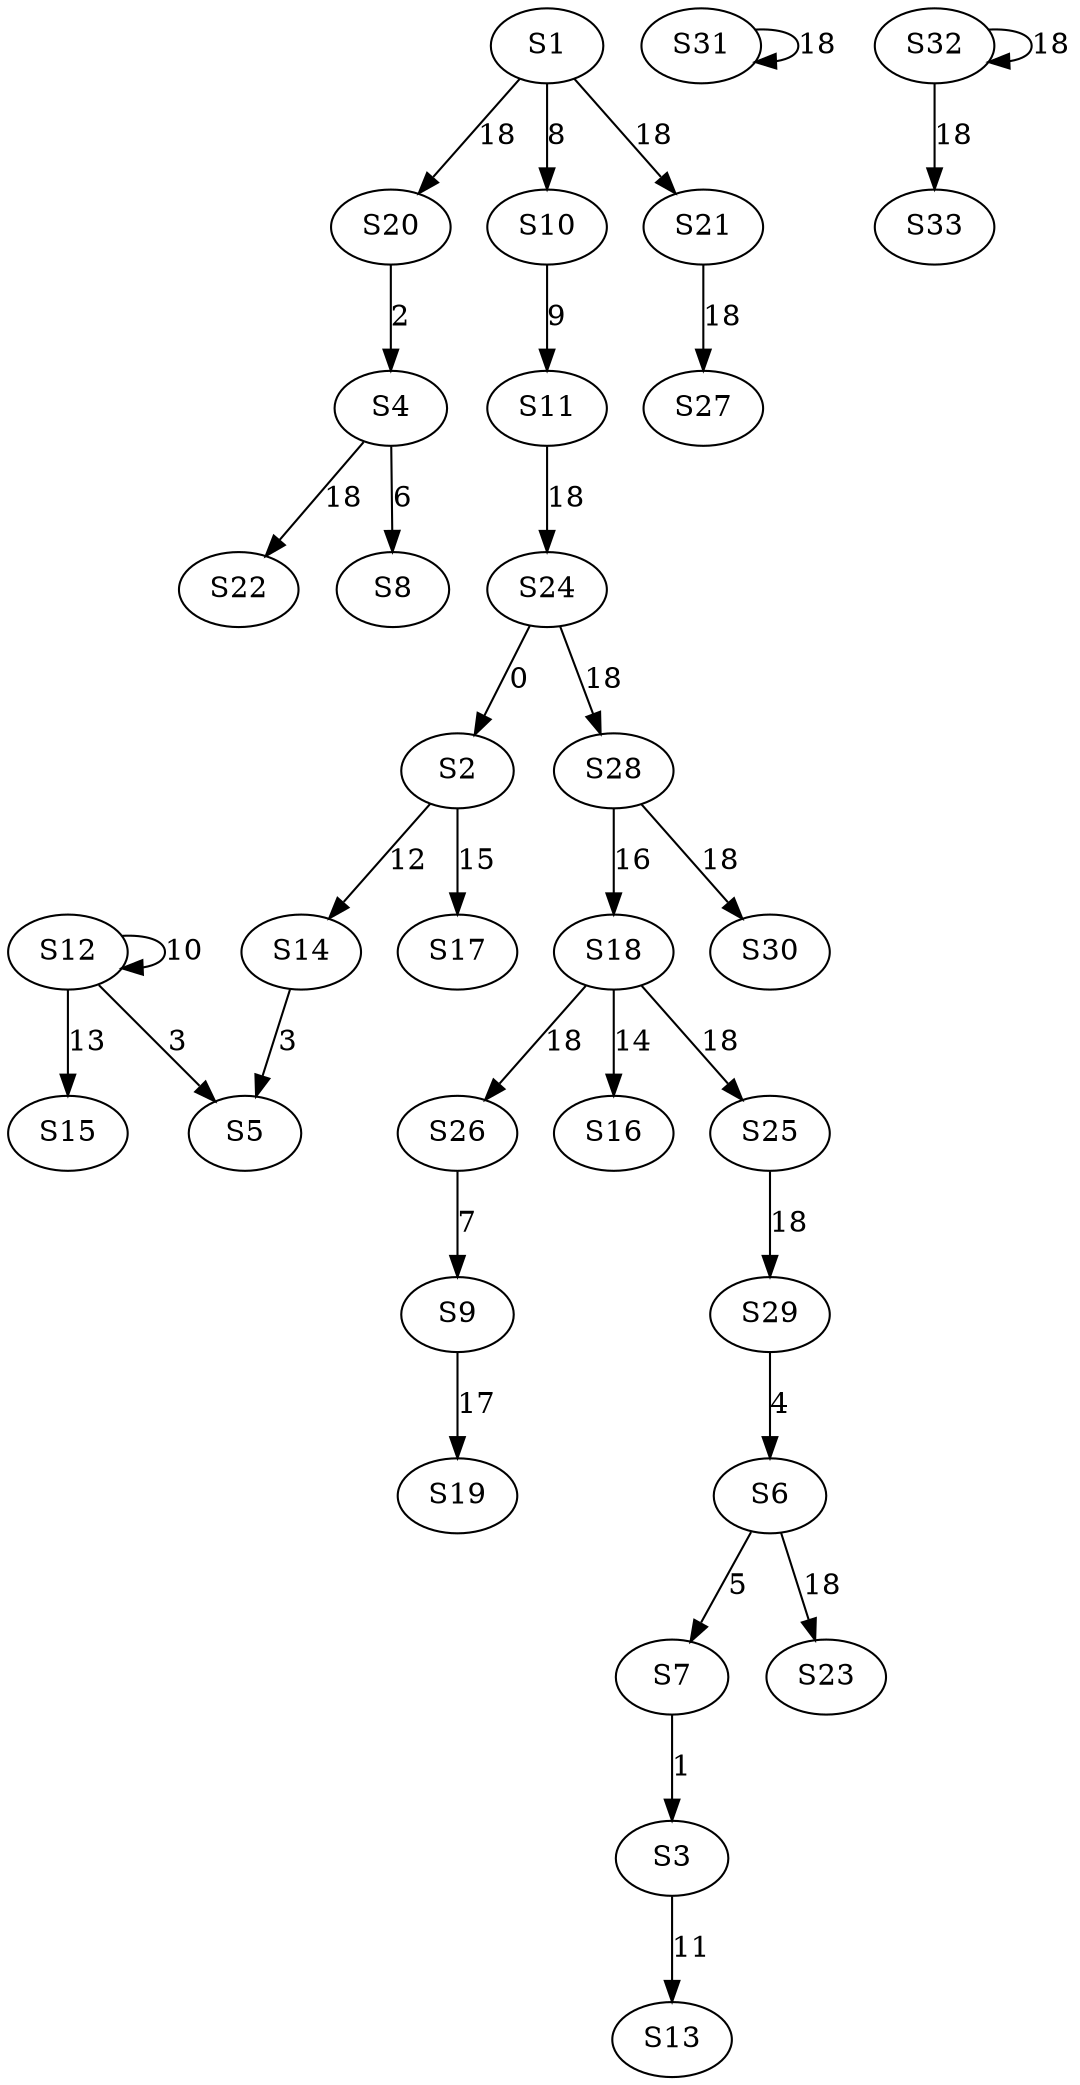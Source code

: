strict digraph {
	S24 -> S2 [ label = 0 ];
	S7 -> S3 [ label = 1 ];
	S20 -> S4 [ label = 2 ];
	S14 -> S5 [ label = 3 ];
	S29 -> S6 [ label = 4 ];
	S6 -> S7 [ label = 5 ];
	S4 -> S8 [ label = 6 ];
	S26 -> S9 [ label = 7 ];
	S1 -> S10 [ label = 8 ];
	S10 -> S11 [ label = 9 ];
	S12 -> S12 [ label = 10 ];
	S3 -> S13 [ label = 11 ];
	S2 -> S14 [ label = 12 ];
	S12 -> S15 [ label = 13 ];
	S18 -> S16 [ label = 14 ];
	S2 -> S17 [ label = 15 ];
	S28 -> S18 [ label = 16 ];
	S9 -> S19 [ label = 17 ];
	S1 -> S20 [ label = 18 ];
	S1 -> S21 [ label = 18 ];
	S4 -> S22 [ label = 18 ];
	S6 -> S23 [ label = 18 ];
	S11 -> S24 [ label = 18 ];
	S18 -> S25 [ label = 18 ];
	S18 -> S26 [ label = 18 ];
	S21 -> S27 [ label = 18 ];
	S24 -> S28 [ label = 18 ];
	S25 -> S29 [ label = 18 ];
	S28 -> S30 [ label = 18 ];
	S31 -> S31 [ label = 18 ];
	S32 -> S32 [ label = 18 ];
	S32 -> S33 [ label = 18 ];
	S12 -> S5 [ label = 3 ];
}